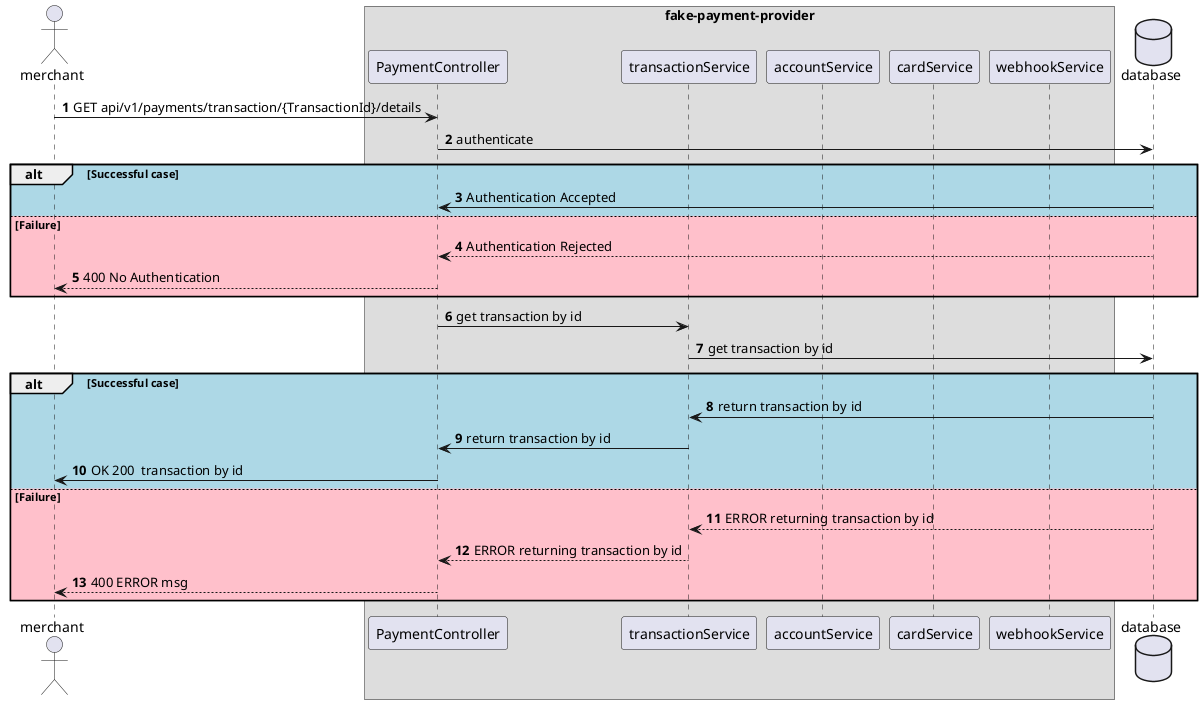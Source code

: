 @startuml

autonumber
actor merchant
box fake-payment-provider
participant PaymentController as pc
participant transactionService as ts
participant accountService as acs
participant cardService as cs
participant webhookService as ws
end box
database database as db

merchant -> pc : GET api/v1/payments/transaction/{TransactionId}/details
pc -> db : authenticate
alt #LightBlue Successful case
    db -> pc: Authentication Accepted
else #Pink Failure
    db --> pc: Authentication Rejected
    pc --> merchant : 400 No Authentication
end
pc -> ts : get transaction by id
ts -> db : get transaction by id
alt #LightBlue Successful case
    db -> ts : return transaction by id
    ts -> pc : return transaction by id
    pc -> merchant : OK 200  transaction by id
else #Pink Failure
    db --> ts : ERROR returning transaction by id
    ts --> pc : ERROR returning transaction by id
    pc --> merchant : 400 ERROR msg
end
@enduml